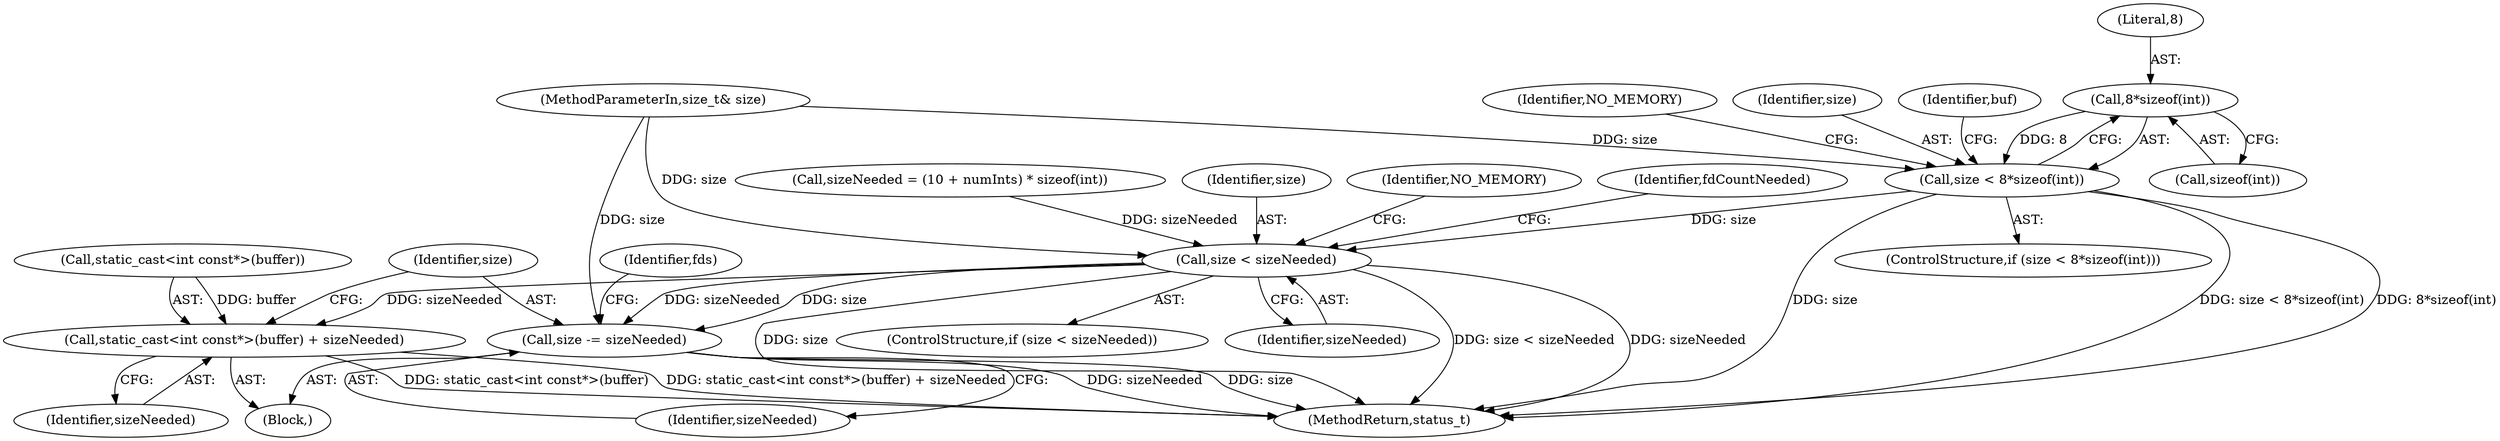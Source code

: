digraph "0_Android_38803268570f90e97452cd9a30ac831661829091@API" {
"1000109" [label="(Call,8*sizeof(int))"];
"1000107" [label="(Call,size < 8*sizeof(int))"];
"1000189" [label="(Call,size < sizeNeeded)"];
"1000364" [label="(Call,static_cast<int const*>(buffer) + sizeNeeded)"];
"1000369" [label="(Call,size -= sizeNeeded)"];
"1000108" [label="(Identifier,size)"];
"1000105" [label="(Block,)"];
"1000114" [label="(Identifier,NO_MEMORY)"];
"1000371" [label="(Identifier,sizeNeeded)"];
"1000370" [label="(Identifier,size)"];
"1000107" [label="(Call,size < 8*sizeof(int))"];
"1000102" [label="(MethodParameterIn,size_t& size)"];
"1000191" [label="(Identifier,sizeNeeded)"];
"1000188" [label="(ControlStructure,if (size < sizeNeeded))"];
"1000180" [label="(Call,sizeNeeded = (10 + numInts) * sizeof(int))"];
"1000110" [label="(Literal,8)"];
"1000190" [label="(Identifier,size)"];
"1000373" [label="(Identifier,fds)"];
"1000106" [label="(ControlStructure,if (size < 8*sizeof(int)))"];
"1000364" [label="(Call,static_cast<int const*>(buffer) + sizeNeeded)"];
"1000380" [label="(MethodReturn,status_t)"];
"1000117" [label="(Identifier,buf)"];
"1000109" [label="(Call,8*sizeof(int))"];
"1000193" [label="(Identifier,NO_MEMORY)"];
"1000365" [label="(Call,static_cast<int const*>(buffer))"];
"1000196" [label="(Identifier,fdCountNeeded)"];
"1000111" [label="(Call,sizeof(int))"];
"1000369" [label="(Call,size -= sizeNeeded)"];
"1000189" [label="(Call,size < sizeNeeded)"];
"1000368" [label="(Identifier,sizeNeeded)"];
"1000109" -> "1000107"  [label="AST: "];
"1000109" -> "1000111"  [label="CFG: "];
"1000110" -> "1000109"  [label="AST: "];
"1000111" -> "1000109"  [label="AST: "];
"1000107" -> "1000109"  [label="CFG: "];
"1000109" -> "1000107"  [label="DDG: 8"];
"1000107" -> "1000106"  [label="AST: "];
"1000108" -> "1000107"  [label="AST: "];
"1000114" -> "1000107"  [label="CFG: "];
"1000117" -> "1000107"  [label="CFG: "];
"1000107" -> "1000380"  [label="DDG: size"];
"1000107" -> "1000380"  [label="DDG: size < 8*sizeof(int)"];
"1000107" -> "1000380"  [label="DDG: 8*sizeof(int)"];
"1000102" -> "1000107"  [label="DDG: size"];
"1000107" -> "1000189"  [label="DDG: size"];
"1000189" -> "1000188"  [label="AST: "];
"1000189" -> "1000191"  [label="CFG: "];
"1000190" -> "1000189"  [label="AST: "];
"1000191" -> "1000189"  [label="AST: "];
"1000193" -> "1000189"  [label="CFG: "];
"1000196" -> "1000189"  [label="CFG: "];
"1000189" -> "1000380"  [label="DDG: size"];
"1000189" -> "1000380"  [label="DDG: size < sizeNeeded"];
"1000189" -> "1000380"  [label="DDG: sizeNeeded"];
"1000102" -> "1000189"  [label="DDG: size"];
"1000180" -> "1000189"  [label="DDG: sizeNeeded"];
"1000189" -> "1000364"  [label="DDG: sizeNeeded"];
"1000189" -> "1000369"  [label="DDG: sizeNeeded"];
"1000189" -> "1000369"  [label="DDG: size"];
"1000364" -> "1000105"  [label="AST: "];
"1000364" -> "1000368"  [label="CFG: "];
"1000365" -> "1000364"  [label="AST: "];
"1000368" -> "1000364"  [label="AST: "];
"1000370" -> "1000364"  [label="CFG: "];
"1000364" -> "1000380"  [label="DDG: static_cast<int const*>(buffer)"];
"1000364" -> "1000380"  [label="DDG: static_cast<int const*>(buffer) + sizeNeeded"];
"1000365" -> "1000364"  [label="DDG: buffer"];
"1000369" -> "1000105"  [label="AST: "];
"1000369" -> "1000371"  [label="CFG: "];
"1000370" -> "1000369"  [label="AST: "];
"1000371" -> "1000369"  [label="AST: "];
"1000373" -> "1000369"  [label="CFG: "];
"1000369" -> "1000380"  [label="DDG: size"];
"1000369" -> "1000380"  [label="DDG: sizeNeeded"];
"1000102" -> "1000369"  [label="DDG: size"];
}
